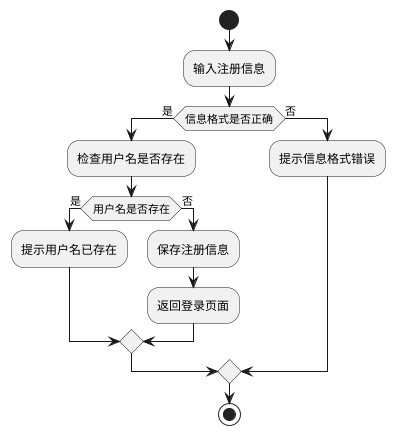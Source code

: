 @startuml
'https://plantuml.com/activity-diagram-beta
/'普通用户在注册页面输入注册信息，包括用户名、手机号、密码邮箱、身份证，系统检查手机号，邮箱、身份证格式是否正确，不正确则提示格式错误，点击注册，系统检查注册信息的格式是否正确，不正确则提示相关的错误信息，正确则将用户的注册信息提交至后台，后台验证用户名的合法性后，若不合法则提示用户名已存在，若合法，则保存到数据库，返回登录页面。'/
start
:输入注册信息;
if (信息格式是否正确) then (是)
  :检查用户名是否存在;
  if (用户名是否存在) then (是)
    :提示用户名已存在;
  else (否)
    :保存注册信息;
    :返回登录页面;
  endif
else (否)
  :提示信息格式错误;
endif
stop

@enduml

